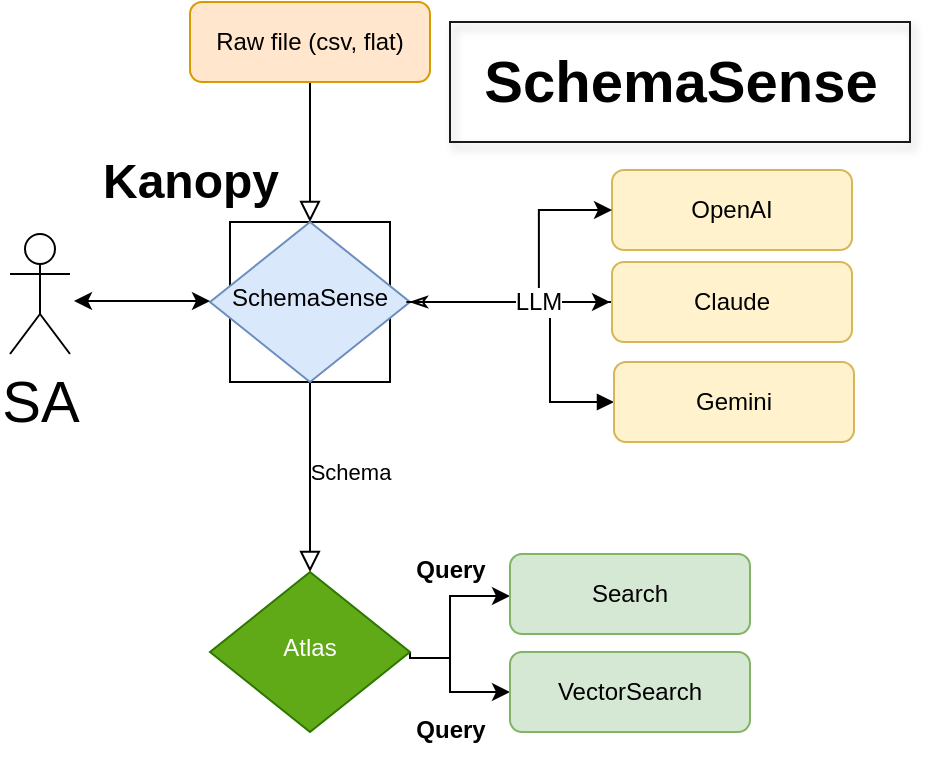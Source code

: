 <mxfile version="17.1.2" type="github">
  <diagram id="C5RBs43oDa-KdzZeNtuy" name="Page-1">
    <mxGraphModel dx="652" dy="549" grid="1" gridSize="10" guides="1" tooltips="1" connect="1" arrows="1" fold="1" page="1" pageScale="1" pageWidth="827" pageHeight="1169" math="0" shadow="0">
      <root>
        <mxCell id="WIyWlLk6GJQsqaUBKTNV-0" />
        <mxCell id="WIyWlLk6GJQsqaUBKTNV-1" parent="WIyWlLk6GJQsqaUBKTNV-0" />
        <mxCell id="yP_wTFienZzigo8ZD11Q-12" value="" style="whiteSpace=wrap;html=1;aspect=fixed;fontSize=29;" parent="WIyWlLk6GJQsqaUBKTNV-1" vertex="1">
          <mxGeometry x="180" y="190" width="80" height="80" as="geometry" />
        </mxCell>
        <mxCell id="WIyWlLk6GJQsqaUBKTNV-2" value="" style="rounded=0;html=1;jettySize=auto;orthogonalLoop=1;fontSize=11;endArrow=block;endFill=0;endSize=8;strokeWidth=1;shadow=0;labelBackgroundColor=none;edgeStyle=orthogonalEdgeStyle;" parent="WIyWlLk6GJQsqaUBKTNV-1" source="WIyWlLk6GJQsqaUBKTNV-3" target="WIyWlLk6GJQsqaUBKTNV-6" edge="1">
          <mxGeometry relative="1" as="geometry">
            <Array as="points">
              <mxPoint x="220" y="140" />
              <mxPoint x="220" y="140" />
            </Array>
          </mxGeometry>
        </mxCell>
        <mxCell id="WIyWlLk6GJQsqaUBKTNV-3" value="Raw file (csv, flat)" style="rounded=1;whiteSpace=wrap;html=1;fontSize=12;glass=0;strokeWidth=1;shadow=0;fillColor=#ffe6cc;strokeColor=#d79b00;" parent="WIyWlLk6GJQsqaUBKTNV-1" vertex="1">
          <mxGeometry x="160" y="80" width="120" height="40" as="geometry" />
        </mxCell>
        <mxCell id="WIyWlLk6GJQsqaUBKTNV-4" value="Schema" style="rounded=0;html=1;jettySize=auto;orthogonalLoop=1;fontSize=11;endArrow=block;endFill=0;endSize=8;strokeWidth=1;shadow=0;labelBackgroundColor=none;edgeStyle=orthogonalEdgeStyle;" parent="WIyWlLk6GJQsqaUBKTNV-1" source="WIyWlLk6GJQsqaUBKTNV-6" target="WIyWlLk6GJQsqaUBKTNV-10" edge="1">
          <mxGeometry x="-0.093" y="20" relative="1" as="geometry">
            <mxPoint y="2" as="offset" />
            <Array as="points">
              <mxPoint x="220" y="320" />
              <mxPoint x="220" y="320" />
            </Array>
          </mxGeometry>
        </mxCell>
        <mxCell id="f37Q-BBssw8EZ5fxQEzy-28" value="" style="edgeStyle=orthogonalEdgeStyle;rounded=0;orthogonalLoop=1;jettySize=auto;html=1;fontSize=12;endArrow=block;endFill=1;" edge="1" parent="WIyWlLk6GJQsqaUBKTNV-1" source="WIyWlLk6GJQsqaUBKTNV-6" target="f37Q-BBssw8EZ5fxQEzy-12">
          <mxGeometry relative="1" as="geometry">
            <Array as="points">
              <mxPoint x="340" y="230" />
              <mxPoint x="340" y="280" />
            </Array>
          </mxGeometry>
        </mxCell>
        <mxCell id="WIyWlLk6GJQsqaUBKTNV-6" value="SchemaSense" style="rhombus;whiteSpace=wrap;html=1;shadow=0;fontFamily=Helvetica;fontSize=12;align=center;strokeWidth=1;spacing=6;spacingTop=-4;fillColor=#dae8fc;strokeColor=#6c8ebf;" parent="WIyWlLk6GJQsqaUBKTNV-1" vertex="1">
          <mxGeometry x="170" y="190" width="100" height="80" as="geometry" />
        </mxCell>
        <mxCell id="WIyWlLk6GJQsqaUBKTNV-7" value="OpenAI" style="rounded=1;whiteSpace=wrap;html=1;fontSize=12;glass=0;strokeWidth=1;shadow=0;fillColor=#fff2cc;strokeColor=#d6b656;" parent="WIyWlLk6GJQsqaUBKTNV-1" vertex="1">
          <mxGeometry x="371" y="164" width="120" height="40" as="geometry" />
        </mxCell>
        <mxCell id="f37Q-BBssw8EZ5fxQEzy-6" style="edgeStyle=orthogonalEdgeStyle;rounded=0;orthogonalLoop=1;jettySize=auto;html=1;entryX=0;entryY=0.5;entryDx=0;entryDy=0;fontSize=29;exitX=1;exitY=0.5;exitDx=0;exitDy=0;" edge="1" parent="WIyWlLk6GJQsqaUBKTNV-1">
          <mxGeometry relative="1" as="geometry">
            <mxPoint x="280" y="408" as="sourcePoint" />
            <mxPoint x="320" y="377" as="targetPoint" />
            <Array as="points">
              <mxPoint x="290" y="408" />
              <mxPoint x="290" y="377" />
            </Array>
          </mxGeometry>
        </mxCell>
        <mxCell id="f37Q-BBssw8EZ5fxQEzy-9" style="edgeStyle=orthogonalEdgeStyle;rounded=0;orthogonalLoop=1;jettySize=auto;html=1;exitX=1;exitY=0.5;exitDx=0;exitDy=0;entryX=0;entryY=0.5;entryDx=0;entryDy=0;fontSize=29;" edge="1" parent="WIyWlLk6GJQsqaUBKTNV-1" source="WIyWlLk6GJQsqaUBKTNV-10" target="yP_wTFienZzigo8ZD11Q-4">
          <mxGeometry relative="1" as="geometry">
            <mxPoint x="280" y="408" as="sourcePoint" />
            <Array as="points">
              <mxPoint x="270" y="408" />
              <mxPoint x="290" y="408" />
              <mxPoint x="290" y="425" />
            </Array>
          </mxGeometry>
        </mxCell>
        <mxCell id="WIyWlLk6GJQsqaUBKTNV-10" value="Atlas" style="rhombus;whiteSpace=wrap;html=1;shadow=0;fontFamily=Helvetica;fontSize=12;align=center;strokeWidth=1;spacing=6;spacingTop=-4;fillColor=#60a917;fontColor=#ffffff;strokeColor=#2D7600;" parent="WIyWlLk6GJQsqaUBKTNV-1" vertex="1">
          <mxGeometry x="170" y="365" width="100" height="80" as="geometry" />
        </mxCell>
        <mxCell id="WIyWlLk6GJQsqaUBKTNV-12" value="Search" style="rounded=1;whiteSpace=wrap;html=1;fontSize=12;glass=0;strokeWidth=1;shadow=0;fillColor=#d5e8d4;strokeColor=#82b366;" parent="WIyWlLk6GJQsqaUBKTNV-1" vertex="1">
          <mxGeometry x="320" y="356" width="120" height="40" as="geometry" />
        </mxCell>
        <mxCell id="f37Q-BBssw8EZ5fxQEzy-29" value="" style="edgeStyle=orthogonalEdgeStyle;rounded=0;orthogonalLoop=1;jettySize=auto;html=1;fontSize=12;endArrow=classicThin;endFill=0;" edge="1" parent="WIyWlLk6GJQsqaUBKTNV-1" source="yP_wTFienZzigo8ZD11Q-2" target="WIyWlLk6GJQsqaUBKTNV-6">
          <mxGeometry relative="1" as="geometry" />
        </mxCell>
        <mxCell id="yP_wTFienZzigo8ZD11Q-2" value="Claude" style="rounded=1;whiteSpace=wrap;html=1;fontSize=12;glass=0;strokeWidth=1;shadow=0;fillColor=#fff2cc;strokeColor=#d6b656;" parent="WIyWlLk6GJQsqaUBKTNV-1" vertex="1">
          <mxGeometry x="371" y="210" width="120" height="40" as="geometry" />
        </mxCell>
        <mxCell id="yP_wTFienZzigo8ZD11Q-4" value="VectorSearch" style="rounded=1;whiteSpace=wrap;html=1;fontSize=12;glass=0;strokeWidth=1;shadow=0;fillColor=#d5e8d4;strokeColor=#82b366;" parent="WIyWlLk6GJQsqaUBKTNV-1" vertex="1">
          <mxGeometry x="320" y="405" width="120" height="40" as="geometry" />
        </mxCell>
        <mxCell id="yP_wTFienZzigo8ZD11Q-6" value="&lt;font style=&quot;font-size: 29px&quot;&gt;SchemaSense&lt;/font&gt;" style="text;strokeColor=#1A1A1A;fillColor=none;html=1;fontSize=24;fontStyle=1;verticalAlign=middle;align=center;shadow=1;" parent="WIyWlLk6GJQsqaUBKTNV-1" vertex="1">
          <mxGeometry x="290" y="90" width="230" height="60" as="geometry" />
        </mxCell>
        <mxCell id="yP_wTFienZzigo8ZD11Q-7" value="SA" style="shape=umlActor;verticalLabelPosition=bottom;verticalAlign=top;html=1;outlineConnect=0;fontSize=29;" parent="WIyWlLk6GJQsqaUBKTNV-1" vertex="1">
          <mxGeometry x="70" y="196" width="30" height="60" as="geometry" />
        </mxCell>
        <mxCell id="yP_wTFienZzigo8ZD11Q-11" value="" style="endArrow=classic;startArrow=classic;html=1;rounded=0;fontSize=29;" parent="WIyWlLk6GJQsqaUBKTNV-1" edge="1">
          <mxGeometry width="50" height="50" relative="1" as="geometry">
            <mxPoint x="102" y="229.5" as="sourcePoint" />
            <mxPoint x="170" y="229.5" as="targetPoint" />
            <Array as="points">
              <mxPoint x="140" y="229.5" />
            </Array>
          </mxGeometry>
        </mxCell>
        <mxCell id="yP_wTFienZzigo8ZD11Q-13" value="Kanopy" style="text;strokeColor=none;fillColor=none;html=1;fontSize=24;fontStyle=1;verticalAlign=middle;align=center;" parent="WIyWlLk6GJQsqaUBKTNV-1" vertex="1">
          <mxGeometry x="110" y="150" width="100" height="40" as="geometry" />
        </mxCell>
        <mxCell id="f37Q-BBssw8EZ5fxQEzy-10" value="&lt;span style=&quot;font-size: 12px&quot;&gt;Query&lt;/span&gt;" style="text;strokeColor=none;fillColor=none;html=1;fontSize=24;fontStyle=1;verticalAlign=middle;align=center;shadow=1;" vertex="1" parent="WIyWlLk6GJQsqaUBKTNV-1">
          <mxGeometry x="240" y="340" width="100" height="40" as="geometry" />
        </mxCell>
        <mxCell id="f37Q-BBssw8EZ5fxQEzy-12" value="Gemini" style="rounded=1;whiteSpace=wrap;html=1;fontSize=12;glass=0;strokeWidth=1;shadow=0;fillColor=#fff2cc;strokeColor=#d6b656;" vertex="1" parent="WIyWlLk6GJQsqaUBKTNV-1">
          <mxGeometry x="372" y="260" width="120" height="40" as="geometry" />
        </mxCell>
        <mxCell id="f37Q-BBssw8EZ5fxQEzy-23" value="" style="group" vertex="1" connectable="0" parent="WIyWlLk6GJQsqaUBKTNV-1">
          <mxGeometry x="290" y="200" width="80" height="80" as="geometry" />
        </mxCell>
        <mxCell id="f37Q-BBssw8EZ5fxQEzy-21" value="" style="group" vertex="1" connectable="0" parent="f37Q-BBssw8EZ5fxQEzy-23">
          <mxGeometry width="80" height="30" as="geometry" />
        </mxCell>
        <mxCell id="f37Q-BBssw8EZ5fxQEzy-19" value="" style="edgeStyle=elbowEdgeStyle;elbow=horizontal;endArrow=classic;html=1;rounded=0;fontSize=12;entryX=0;entryY=0.5;entryDx=0;entryDy=0;" edge="1" parent="f37Q-BBssw8EZ5fxQEzy-21" target="WIyWlLk6GJQsqaUBKTNV-7">
          <mxGeometry width="50" height="50" relative="1" as="geometry">
            <mxPoint x="-21.818" y="30.0" as="sourcePoint" />
            <mxPoint x="80" y="-60.0" as="targetPoint" />
            <Array as="points">
              <mxPoint x="44.444" y="10" />
            </Array>
          </mxGeometry>
        </mxCell>
        <mxCell id="f37Q-BBssw8EZ5fxQEzy-20" value="" style="endArrow=classic;html=1;rounded=0;fontSize=12;" edge="1" parent="f37Q-BBssw8EZ5fxQEzy-21">
          <mxGeometry width="50" height="50" relative="1" as="geometry">
            <mxPoint y="30.0" as="sourcePoint" />
            <mxPoint x="80" y="30.0" as="targetPoint" />
            <Array as="points">
              <mxPoint x="26.667" y="30.0" />
              <mxPoint x="53.333" y="30.0" />
            </Array>
          </mxGeometry>
        </mxCell>
        <mxCell id="f37Q-BBssw8EZ5fxQEzy-27" value="LLM" style="edgeLabel;html=1;align=center;verticalAlign=middle;resizable=0;points=[];fontSize=12;" vertex="1" connectable="0" parent="f37Q-BBssw8EZ5fxQEzy-20">
          <mxGeometry x="-0.64" y="2" relative="1" as="geometry">
            <mxPoint x="29" y="2" as="offset" />
          </mxGeometry>
        </mxCell>
        <mxCell id="f37Q-BBssw8EZ5fxQEzy-31" value="&lt;font style=&quot;font-size: 12px&quot;&gt;Query&lt;/font&gt;" style="text;strokeColor=none;fillColor=none;html=1;fontSize=24;fontStyle=1;verticalAlign=middle;align=center;shadow=1;" vertex="1" parent="WIyWlLk6GJQsqaUBKTNV-1">
          <mxGeometry x="240" y="420" width="100" height="40" as="geometry" />
        </mxCell>
      </root>
    </mxGraphModel>
  </diagram>
</mxfile>
